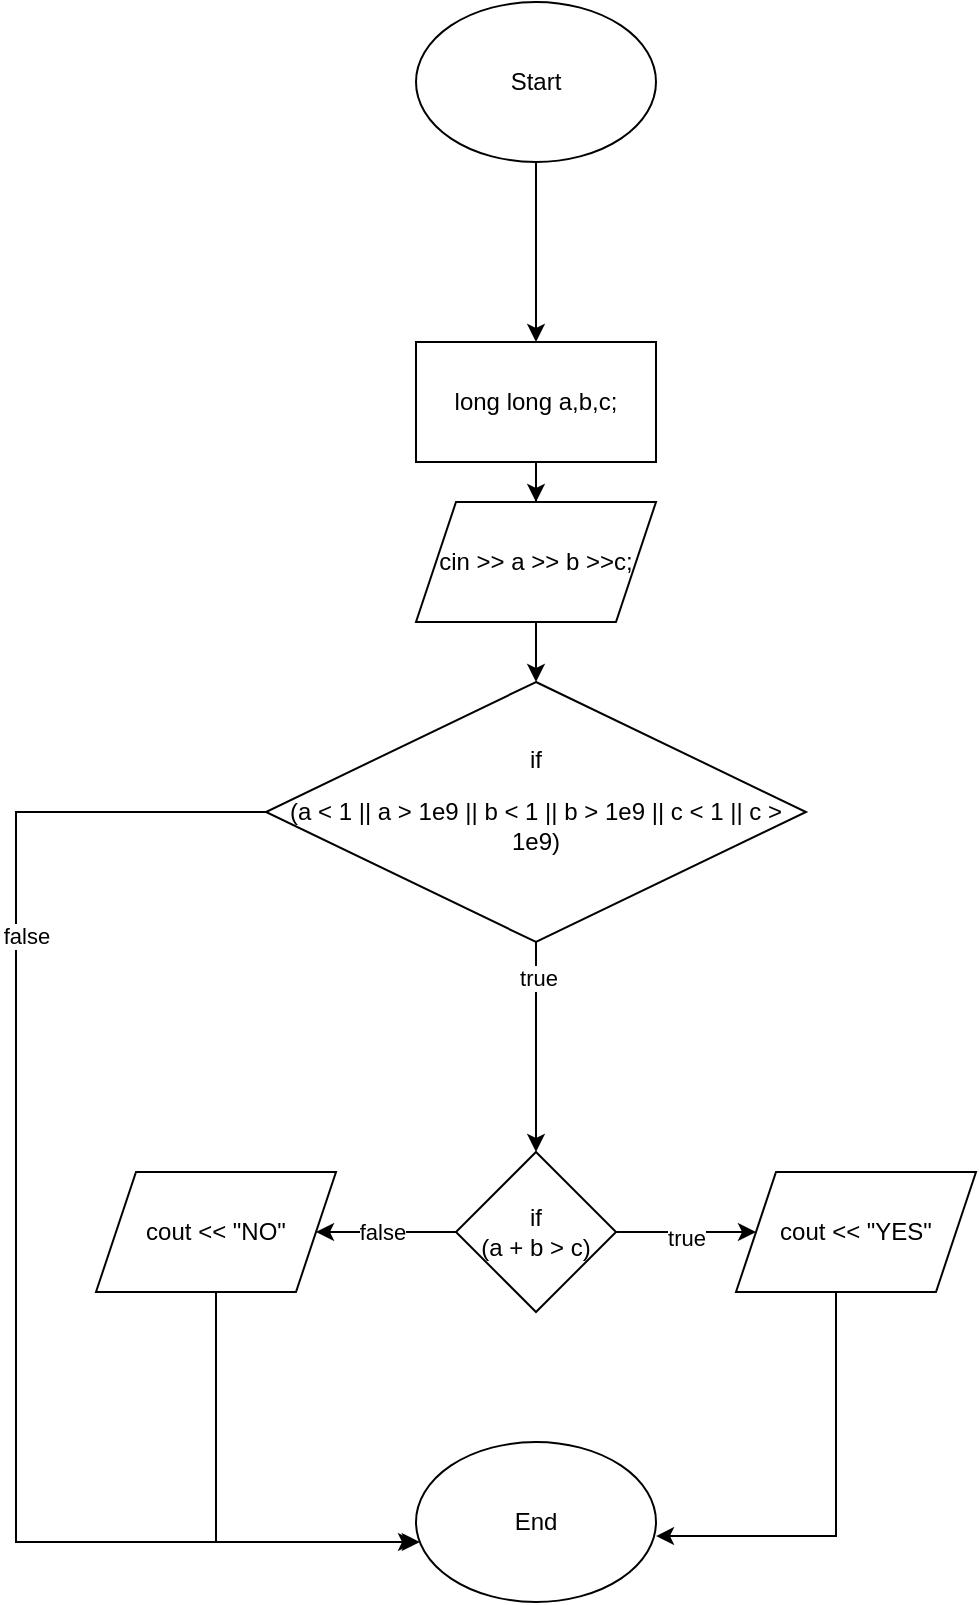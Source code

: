 <mxfile version="24.8.8">
  <diagram name="Page-1" id="apVUPOmCtmNGiI5NsTdK">
    <mxGraphModel dx="712" dy="823" grid="1" gridSize="10" guides="1" tooltips="1" connect="1" arrows="1" fold="1" page="1" pageScale="1" pageWidth="827" pageHeight="1169" math="0" shadow="0">
      <root>
        <mxCell id="0" />
        <mxCell id="1" parent="0" />
        <mxCell id="CFVws2k77quc8PqJTbVr-3" value="" style="edgeStyle=orthogonalEdgeStyle;rounded=0;orthogonalLoop=1;jettySize=auto;html=1;" edge="1" parent="1" source="CFVws2k77quc8PqJTbVr-1" target="CFVws2k77quc8PqJTbVr-2">
          <mxGeometry relative="1" as="geometry" />
        </mxCell>
        <mxCell id="CFVws2k77quc8PqJTbVr-1" value="Start" style="ellipse;whiteSpace=wrap;html=1;" vertex="1" parent="1">
          <mxGeometry x="260" y="50" width="120" height="80" as="geometry" />
        </mxCell>
        <mxCell id="CFVws2k77quc8PqJTbVr-5" value="" style="edgeStyle=orthogonalEdgeStyle;rounded=0;orthogonalLoop=1;jettySize=auto;html=1;" edge="1" parent="1" source="CFVws2k77quc8PqJTbVr-2" target="CFVws2k77quc8PqJTbVr-4">
          <mxGeometry relative="1" as="geometry" />
        </mxCell>
        <mxCell id="CFVws2k77quc8PqJTbVr-2" value="long long a,b,c;" style="whiteSpace=wrap;html=1;" vertex="1" parent="1">
          <mxGeometry x="260" y="220" width="120" height="60" as="geometry" />
        </mxCell>
        <mxCell id="CFVws2k77quc8PqJTbVr-7" value="" style="edgeStyle=orthogonalEdgeStyle;rounded=0;orthogonalLoop=1;jettySize=auto;html=1;" edge="1" parent="1" source="CFVws2k77quc8PqJTbVr-4" target="CFVws2k77quc8PqJTbVr-6">
          <mxGeometry relative="1" as="geometry" />
        </mxCell>
        <mxCell id="CFVws2k77quc8PqJTbVr-4" value="cin &amp;gt;&amp;gt; a &amp;gt;&amp;gt; b &amp;gt;&amp;gt;c;" style="shape=parallelogram;perimeter=parallelogramPerimeter;whiteSpace=wrap;html=1;fixedSize=1;" vertex="1" parent="1">
          <mxGeometry x="260" y="300" width="120" height="60" as="geometry" />
        </mxCell>
        <mxCell id="CFVws2k77quc8PqJTbVr-9" value="" style="edgeStyle=orthogonalEdgeStyle;rounded=0;orthogonalLoop=1;jettySize=auto;html=1;" edge="1" parent="1" source="CFVws2k77quc8PqJTbVr-6" target="CFVws2k77quc8PqJTbVr-8">
          <mxGeometry relative="1" as="geometry" />
        </mxCell>
        <mxCell id="CFVws2k77quc8PqJTbVr-21" value="true" style="edgeLabel;html=1;align=center;verticalAlign=middle;resizable=0;points=[];" vertex="1" connectable="0" parent="CFVws2k77quc8PqJTbVr-9">
          <mxGeometry x="-0.657" y="1" relative="1" as="geometry">
            <mxPoint as="offset" />
          </mxGeometry>
        </mxCell>
        <mxCell id="CFVws2k77quc8PqJTbVr-17" style="edgeStyle=orthogonalEdgeStyle;rounded=0;orthogonalLoop=1;jettySize=auto;html=1;" edge="1" parent="1" source="CFVws2k77quc8PqJTbVr-6" target="CFVws2k77quc8PqJTbVr-14">
          <mxGeometry relative="1" as="geometry">
            <Array as="points">
              <mxPoint x="60" y="455" />
              <mxPoint x="60" y="820" />
            </Array>
          </mxGeometry>
        </mxCell>
        <mxCell id="CFVws2k77quc8PqJTbVr-18" value="false" style="edgeLabel;html=1;align=center;verticalAlign=middle;resizable=0;points=[];" vertex="1" connectable="0" parent="CFVws2k77quc8PqJTbVr-17">
          <mxGeometry x="-0.46" y="5" relative="1" as="geometry">
            <mxPoint as="offset" />
          </mxGeometry>
        </mxCell>
        <mxCell id="CFVws2k77quc8PqJTbVr-6" value="if&lt;div&gt;&lt;p data-pm-slice=&quot;0 0 []&quot;&gt;(a &amp;lt; 1 || a &amp;gt; 1e9 || b &amp;lt; 1 || b &amp;gt; 1e9 || c &amp;lt; 1 || c &amp;gt; 1e9)&lt;/p&gt;&lt;/div&gt;" style="rhombus;whiteSpace=wrap;html=1;" vertex="1" parent="1">
          <mxGeometry x="185" y="390" width="270" height="130" as="geometry" />
        </mxCell>
        <mxCell id="CFVws2k77quc8PqJTbVr-11" value="" style="edgeStyle=orthogonalEdgeStyle;rounded=0;orthogonalLoop=1;jettySize=auto;html=1;" edge="1" parent="1" source="CFVws2k77quc8PqJTbVr-8" target="CFVws2k77quc8PqJTbVr-10">
          <mxGeometry relative="1" as="geometry" />
        </mxCell>
        <mxCell id="CFVws2k77quc8PqJTbVr-20" value="true" style="edgeLabel;html=1;align=center;verticalAlign=middle;resizable=0;points=[];" vertex="1" connectable="0" parent="CFVws2k77quc8PqJTbVr-11">
          <mxGeometry y="-3" relative="1" as="geometry">
            <mxPoint as="offset" />
          </mxGeometry>
        </mxCell>
        <mxCell id="CFVws2k77quc8PqJTbVr-13" value="" style="edgeStyle=orthogonalEdgeStyle;rounded=0;orthogonalLoop=1;jettySize=auto;html=1;" edge="1" parent="1" source="CFVws2k77quc8PqJTbVr-8" target="CFVws2k77quc8PqJTbVr-12">
          <mxGeometry relative="1" as="geometry" />
        </mxCell>
        <mxCell id="CFVws2k77quc8PqJTbVr-19" value="false" style="edgeLabel;html=1;align=center;verticalAlign=middle;resizable=0;points=[];" vertex="1" connectable="0" parent="CFVws2k77quc8PqJTbVr-13">
          <mxGeometry x="0.057" relative="1" as="geometry">
            <mxPoint as="offset" />
          </mxGeometry>
        </mxCell>
        <mxCell id="CFVws2k77quc8PqJTbVr-8" value="if&lt;div&gt;(a + b &amp;gt; c)&lt;/div&gt;" style="rhombus;whiteSpace=wrap;html=1;" vertex="1" parent="1">
          <mxGeometry x="280" y="625" width="80" height="80" as="geometry" />
        </mxCell>
        <mxCell id="CFVws2k77quc8PqJTbVr-10" value="cout &amp;lt;&amp;lt; &quot;YES&quot;" style="shape=parallelogram;perimeter=parallelogramPerimeter;whiteSpace=wrap;html=1;fixedSize=1;" vertex="1" parent="1">
          <mxGeometry x="420" y="635" width="120" height="60" as="geometry" />
        </mxCell>
        <mxCell id="CFVws2k77quc8PqJTbVr-12" value="cout &amp;lt;&amp;lt; &quot;NO&quot;" style="shape=parallelogram;perimeter=parallelogramPerimeter;whiteSpace=wrap;html=1;fixedSize=1;" vertex="1" parent="1">
          <mxGeometry x="100" y="635" width="120" height="60" as="geometry" />
        </mxCell>
        <mxCell id="CFVws2k77quc8PqJTbVr-14" value="End" style="ellipse;whiteSpace=wrap;html=1;" vertex="1" parent="1">
          <mxGeometry x="260" y="770" width="120" height="80" as="geometry" />
        </mxCell>
        <mxCell id="CFVws2k77quc8PqJTbVr-15" style="edgeStyle=orthogonalEdgeStyle;rounded=0;orthogonalLoop=1;jettySize=auto;html=1;entryX=1;entryY=0.588;entryDx=0;entryDy=0;entryPerimeter=0;" edge="1" parent="1" source="CFVws2k77quc8PqJTbVr-10" target="CFVws2k77quc8PqJTbVr-14">
          <mxGeometry relative="1" as="geometry">
            <Array as="points">
              <mxPoint x="470" y="817" />
            </Array>
          </mxGeometry>
        </mxCell>
        <mxCell id="CFVws2k77quc8PqJTbVr-16" style="edgeStyle=orthogonalEdgeStyle;rounded=0;orthogonalLoop=1;jettySize=auto;html=1;entryX=0;entryY=0.625;entryDx=0;entryDy=0;entryPerimeter=0;" edge="1" parent="1" source="CFVws2k77quc8PqJTbVr-12" target="CFVws2k77quc8PqJTbVr-14">
          <mxGeometry relative="1" as="geometry">
            <Array as="points">
              <mxPoint x="160" y="820" />
            </Array>
          </mxGeometry>
        </mxCell>
      </root>
    </mxGraphModel>
  </diagram>
</mxfile>
